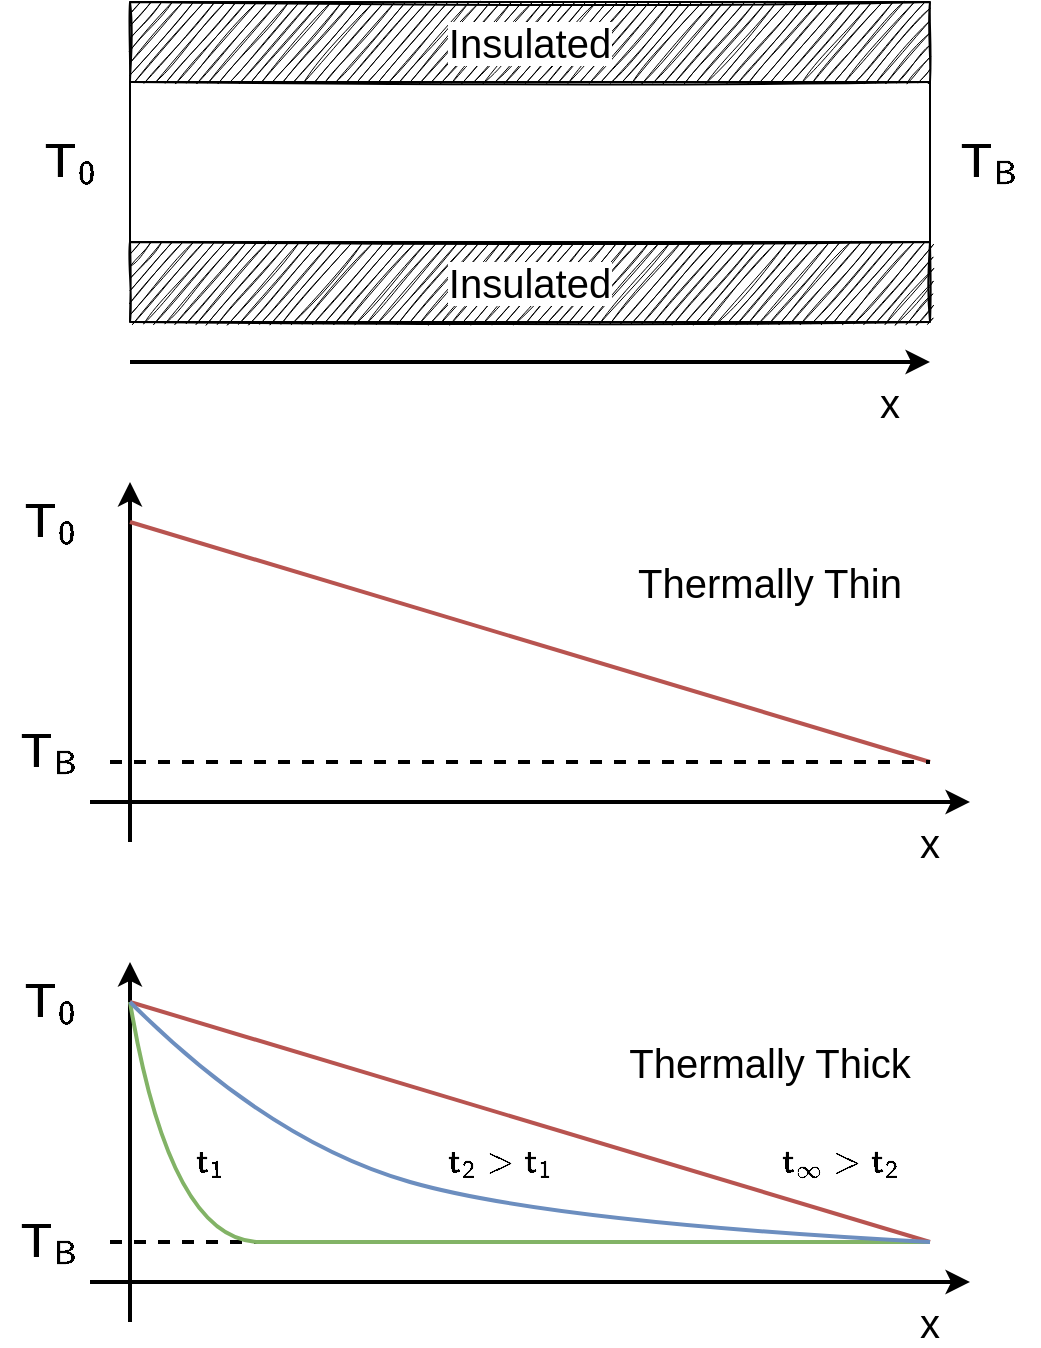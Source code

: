 <mxfile version="14.6.13" type="device"><diagram id="cdIGHExFOFFIOEphOwEQ" name="Page-1"><mxGraphModel dx="1106" dy="860" grid="1" gridSize="10" guides="1" tooltips="1" connect="1" arrows="1" fold="1" page="1" pageScale="1" pageWidth="827" pageHeight="1169" math="1" shadow="0"><root><mxCell id="0"/><mxCell id="1" parent="0"/><mxCell id="FXzf5o3qPawyVRK3dEC3-1" value="" style="rounded=0;whiteSpace=wrap;html=1;" vertex="1" parent="1"><mxGeometry x="120" y="240" width="400" height="80" as="geometry"/></mxCell><mxCell id="FXzf5o3qPawyVRK3dEC3-3" value="&lt;font style=&quot;font-size: 20px ; background-color: rgb(255 , 255 , 255)&quot;&gt;Insulated&lt;/font&gt;" style="rounded=0;whiteSpace=wrap;html=1;sketch=1;fillStyle=hachure;fillColor=#000000;" vertex="1" parent="1"><mxGeometry x="120" y="320" width="400" height="40" as="geometry"/></mxCell><mxCell id="FXzf5o3qPawyVRK3dEC3-4" value="&lt;font style=&quot;font-size: 20px ; background-color: rgb(255 , 255 , 255)&quot;&gt;Insulated&lt;/font&gt;" style="rounded=0;whiteSpace=wrap;html=1;sketch=1;fillStyle=hachure;fillColor=#000000;" vertex="1" parent="1"><mxGeometry x="120" y="200" width="400" height="40" as="geometry"/></mxCell><mxCell id="FXzf5o3qPawyVRK3dEC3-5" value="\(\sf T_0\)" style="text;html=1;strokeColor=none;fillColor=none;align=center;verticalAlign=middle;whiteSpace=wrap;rounded=0;sketch=1;fontSize=20;" vertex="1" parent="1"><mxGeometry x="70" y="270" width="40" height="20" as="geometry"/></mxCell><mxCell id="FXzf5o3qPawyVRK3dEC3-6" value="\(\sf T_B\)" style="text;html=1;strokeColor=none;fillColor=none;align=center;verticalAlign=middle;whiteSpace=wrap;rounded=0;sketch=1;fontSize=20;" vertex="1" parent="1"><mxGeometry x="530" y="270" width="40" height="20" as="geometry"/></mxCell><mxCell id="FXzf5o3qPawyVRK3dEC3-7" value="" style="endArrow=classic;html=1;fontSize=20;strokeWidth=2;" edge="1" parent="1"><mxGeometry width="50" height="50" relative="1" as="geometry"><mxPoint x="120" y="380" as="sourcePoint"/><mxPoint x="520" y="380" as="targetPoint"/></mxGeometry></mxCell><mxCell id="FXzf5o3qPawyVRK3dEC3-8" value="x" style="text;html=1;strokeColor=none;fillColor=none;align=center;verticalAlign=middle;whiteSpace=wrap;rounded=0;sketch=1;fontSize=20;" vertex="1" parent="1"><mxGeometry x="480" y="390" width="40" height="20" as="geometry"/></mxCell><mxCell id="FXzf5o3qPawyVRK3dEC3-9" value="" style="endArrow=classic;html=1;fontSize=20;strokeWidth=2;" edge="1" parent="1"><mxGeometry width="50" height="50" relative="1" as="geometry"><mxPoint x="100" y="600" as="sourcePoint"/><mxPoint x="540" y="600" as="targetPoint"/></mxGeometry></mxCell><mxCell id="FXzf5o3qPawyVRK3dEC3-10" value="" style="endArrow=classic;html=1;fontSize=20;strokeWidth=2;" edge="1" parent="1"><mxGeometry width="50" height="50" relative="1" as="geometry"><mxPoint x="120" y="620" as="sourcePoint"/><mxPoint x="120" y="440" as="targetPoint"/></mxGeometry></mxCell><mxCell id="FXzf5o3qPawyVRK3dEC3-11" value="" style="endArrow=none;html=1;fontSize=20;strokeWidth=2;fillColor=#f8cecc;strokeColor=#b85450;" edge="1" parent="1"><mxGeometry width="50" height="50" relative="1" as="geometry"><mxPoint x="120" y="460" as="sourcePoint"/><mxPoint x="520" y="580" as="targetPoint"/></mxGeometry></mxCell><mxCell id="FXzf5o3qPawyVRK3dEC3-12" value="\(\sf T_0\)" style="text;html=1;strokeColor=none;fillColor=none;align=center;verticalAlign=middle;whiteSpace=wrap;rounded=0;sketch=1;fontSize=20;" vertex="1" parent="1"><mxGeometry x="60" y="450" width="40" height="20" as="geometry"/></mxCell><mxCell id="FXzf5o3qPawyVRK3dEC3-13" value="\(\sf T_B\)" style="text;html=1;strokeColor=none;fillColor=none;align=center;verticalAlign=middle;whiteSpace=wrap;rounded=0;sketch=1;fontSize=20;" vertex="1" parent="1"><mxGeometry x="60" y="565" width="40" height="20" as="geometry"/></mxCell><mxCell id="FXzf5o3qPawyVRK3dEC3-14" value="" style="endArrow=none;dashed=1;html=1;fontSize=20;strokeWidth=2;" edge="1" parent="1"><mxGeometry width="50" height="50" relative="1" as="geometry"><mxPoint x="110" y="580" as="sourcePoint"/><mxPoint x="520" y="580" as="targetPoint"/></mxGeometry></mxCell><mxCell id="FXzf5o3qPawyVRK3dEC3-16" value="Thermally Thin" style="text;html=1;strokeColor=none;fillColor=none;align=center;verticalAlign=middle;whiteSpace=wrap;rounded=0;sketch=1;fontSize=20;" vertex="1" parent="1"><mxGeometry x="360" y="480" width="160" height="20" as="geometry"/></mxCell><mxCell id="FXzf5o3qPawyVRK3dEC3-17" value="x" style="text;html=1;strokeColor=none;fillColor=none;align=center;verticalAlign=middle;whiteSpace=wrap;rounded=0;sketch=1;fontSize=20;" vertex="1" parent="1"><mxGeometry x="500" y="610" width="40" height="20" as="geometry"/></mxCell><mxCell id="FXzf5o3qPawyVRK3dEC3-18" value="" style="endArrow=classic;html=1;fontSize=20;strokeWidth=2;" edge="1" parent="1"><mxGeometry width="50" height="50" relative="1" as="geometry"><mxPoint x="100" y="840" as="sourcePoint"/><mxPoint x="540" y="840" as="targetPoint"/></mxGeometry></mxCell><mxCell id="FXzf5o3qPawyVRK3dEC3-19" value="" style="endArrow=classic;html=1;fontSize=20;strokeWidth=2;" edge="1" parent="1"><mxGeometry width="50" height="50" relative="1" as="geometry"><mxPoint x="120" y="860" as="sourcePoint"/><mxPoint x="120" y="680" as="targetPoint"/></mxGeometry></mxCell><mxCell id="FXzf5o3qPawyVRK3dEC3-20" value="" style="endArrow=none;html=1;fontSize=20;strokeWidth=2;fillColor=#f8cecc;strokeColor=#b85450;" edge="1" parent="1"><mxGeometry width="50" height="50" relative="1" as="geometry"><mxPoint x="120" y="700" as="sourcePoint"/><mxPoint x="520" y="820" as="targetPoint"/></mxGeometry></mxCell><mxCell id="FXzf5o3qPawyVRK3dEC3-21" value="\(\sf T_0\)" style="text;html=1;strokeColor=none;fillColor=none;align=center;verticalAlign=middle;whiteSpace=wrap;rounded=0;sketch=1;fontSize=20;" vertex="1" parent="1"><mxGeometry x="60" y="690" width="40" height="20" as="geometry"/></mxCell><mxCell id="FXzf5o3qPawyVRK3dEC3-22" value="\(\sf T_B\)" style="text;html=1;strokeColor=none;fillColor=none;align=center;verticalAlign=middle;whiteSpace=wrap;rounded=0;sketch=1;fontSize=20;" vertex="1" parent="1"><mxGeometry x="60" y="810" width="40" height="20" as="geometry"/></mxCell><mxCell id="FXzf5o3qPawyVRK3dEC3-23" value="" style="endArrow=none;dashed=1;html=1;fontSize=20;strokeWidth=2;" edge="1" parent="1"><mxGeometry width="50" height="50" relative="1" as="geometry"><mxPoint x="110" y="820" as="sourcePoint"/><mxPoint x="520" y="820" as="targetPoint"/></mxGeometry></mxCell><mxCell id="FXzf5o3qPawyVRK3dEC3-24" value="Thermally Thick" style="text;html=1;strokeColor=none;fillColor=none;align=center;verticalAlign=middle;whiteSpace=wrap;rounded=0;sketch=1;fontSize=20;" vertex="1" parent="1"><mxGeometry x="360" y="720" width="160" height="20" as="geometry"/></mxCell><mxCell id="FXzf5o3qPawyVRK3dEC3-25" value="x" style="text;html=1;strokeColor=none;fillColor=none;align=center;verticalAlign=middle;whiteSpace=wrap;rounded=0;sketch=1;fontSize=20;" vertex="1" parent="1"><mxGeometry x="500" y="850" width="40" height="20" as="geometry"/></mxCell><mxCell id="FXzf5o3qPawyVRK3dEC3-29" value="" style="curved=1;endArrow=none;html=1;fontSize=20;strokeWidth=2;fillColor=#d5e8d4;strokeColor=#82b366;endFill=0;" edge="1" parent="1"><mxGeometry width="50" height="50" relative="1" as="geometry"><mxPoint x="120" y="700" as="sourcePoint"/><mxPoint x="520" y="820" as="targetPoint"/><Array as="points"><mxPoint x="140" y="820"/><mxPoint x="230" y="820"/></Array></mxGeometry></mxCell><mxCell id="FXzf5o3qPawyVRK3dEC3-30" value="" style="curved=1;endArrow=none;html=1;fontSize=20;strokeWidth=2;fillColor=#dae8fc;strokeColor=#6c8ebf;endFill=0;" edge="1" parent="1"><mxGeometry width="50" height="50" relative="1" as="geometry"><mxPoint x="120" y="700" as="sourcePoint"/><mxPoint x="520" y="820" as="targetPoint"/><Array as="points"><mxPoint x="190" y="770"/><mxPoint x="330" y="810"/></Array></mxGeometry></mxCell><mxCell id="FXzf5o3qPawyVRK3dEC3-31" value="\(\sf t_\infty &amp;gt; t_2\)" style="text;html=1;strokeColor=none;fillColor=none;align=center;verticalAlign=middle;whiteSpace=wrap;rounded=0;sketch=1;fontSize=15;" vertex="1" parent="1"><mxGeometry x="440" y="770" width="70" height="20" as="geometry"/></mxCell><mxCell id="FXzf5o3qPawyVRK3dEC3-32" value="\(\sf t_1\)" style="text;html=1;strokeColor=none;fillColor=none;align=center;verticalAlign=middle;whiteSpace=wrap;rounded=0;sketch=1;fontSize=15;" vertex="1" parent="1"><mxGeometry x="140" y="770" width="40" height="20" as="geometry"/></mxCell><mxCell id="FXzf5o3qPawyVRK3dEC3-33" value="\(\sf t_2 &amp;gt; t_1\)" style="text;html=1;strokeColor=none;fillColor=none;align=center;verticalAlign=middle;whiteSpace=wrap;rounded=0;sketch=1;fontSize=15;" vertex="1" parent="1"><mxGeometry x="270" y="770" width="70" height="20" as="geometry"/></mxCell></root></mxGraphModel></diagram></mxfile>